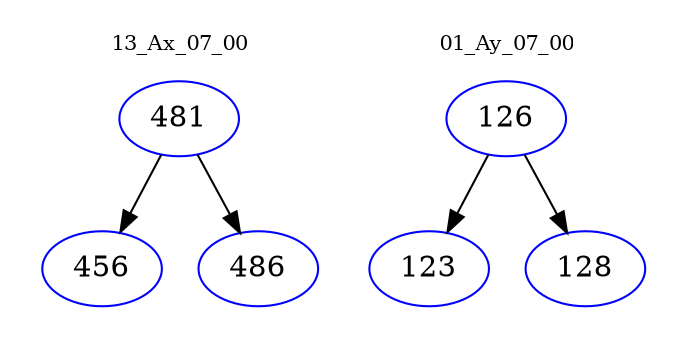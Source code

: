 digraph{
subgraph cluster_0 {
color = white
label = "13_Ax_07_00";
fontsize=10;
T0_481 [label="481", color="blue"]
T0_481 -> T0_456 [color="black"]
T0_456 [label="456", color="blue"]
T0_481 -> T0_486 [color="black"]
T0_486 [label="486", color="blue"]
}
subgraph cluster_1 {
color = white
label = "01_Ay_07_00";
fontsize=10;
T1_126 [label="126", color="blue"]
T1_126 -> T1_123 [color="black"]
T1_123 [label="123", color="blue"]
T1_126 -> T1_128 [color="black"]
T1_128 [label="128", color="blue"]
}
}
